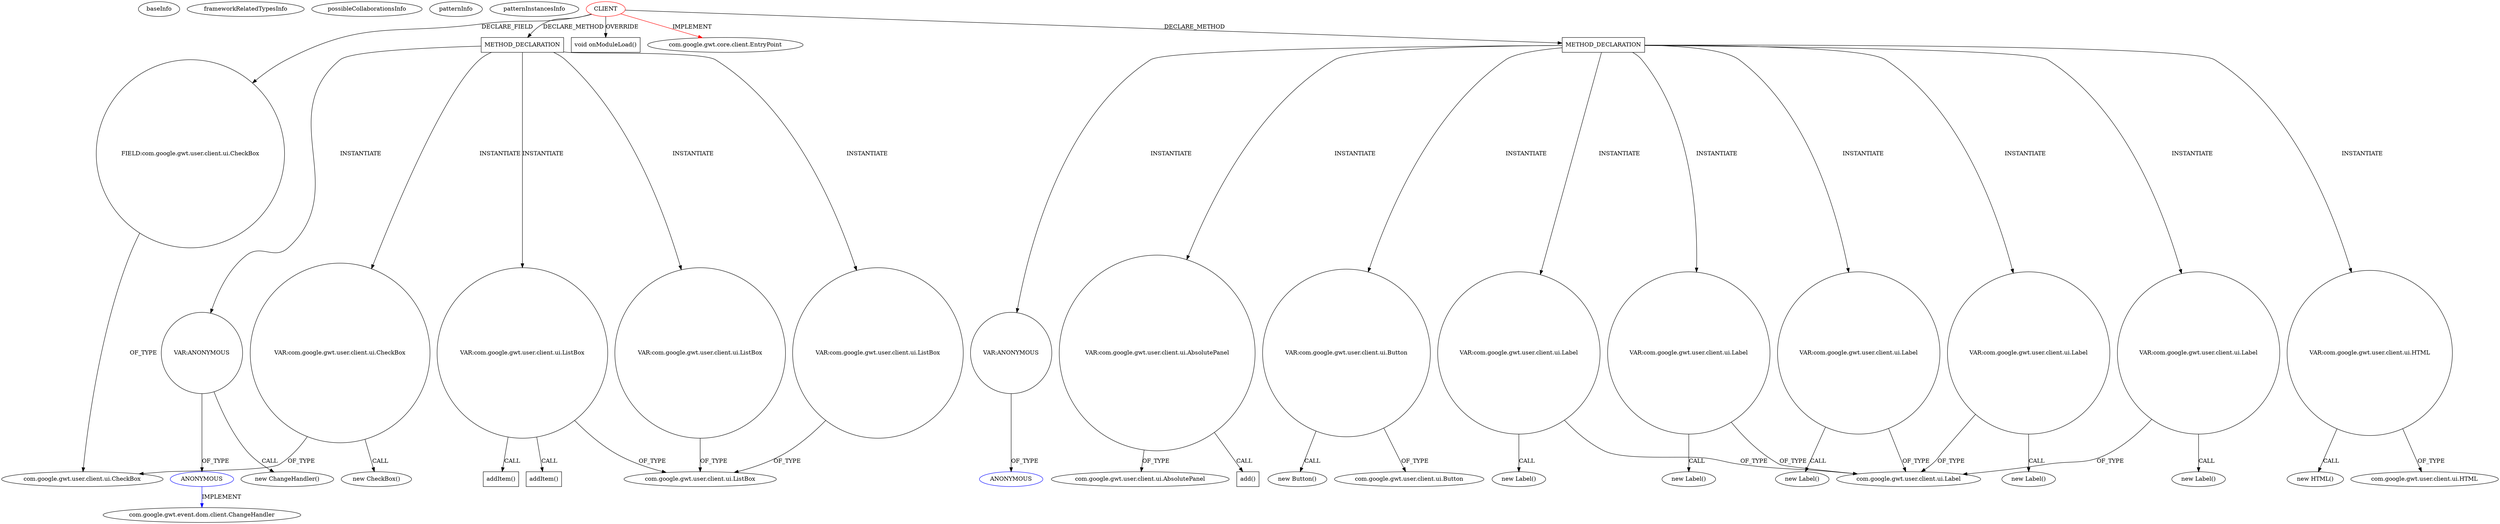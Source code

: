 digraph {
baseInfo[graphId=1029,category="pattern",isAnonymous=false,possibleRelation=true]
frameworkRelatedTypesInfo[0="com.google.gwt.core.client.EntryPoint"]
possibleCollaborationsInfo[0="1029~INSTANTIATION-CLIENT_METHOD_DECLARATION-~com.google.gwt.core.client.EntryPoint ~com.google.gwt.event.dom.client.ChangeHandler ~false~true"]
patternInfo[frequency=2.0,patternRootClient=0]
patternInstancesInfo[0="spydon-esiade~/spydon-esiade/esiade-master/src/net/esiade/client/Esiade.java~Esiade~4504",1="DeannaSurma-Census~/DeannaSurma-Census/Census-master/src/com/cs4302/census/client/Census.java~Census~109"]
353[label="new ChangeHandler()",vertexType="CONSTRUCTOR_CALL",isFrameworkType=false]
354[label="VAR:ANONYMOUS",vertexType="VARIABLE_EXPRESION",isFrameworkType=false,shape=circle]
355[label="ANONYMOUS",vertexType="REFERENCE_ANONYMOUS_DECLARATION",isFrameworkType=false,color=blue]
356[label="com.google.gwt.event.dom.client.ChangeHandler",vertexType="FRAMEWORK_INTERFACE_TYPE",isFrameworkType=false]
178[label="METHOD_DECLARATION",vertexType="CLIENT_METHOD_DECLARATION",isFrameworkType=false,shape=box]
0[label="CLIENT",vertexType="ROOT_CLIENT_CLASS_DECLARATION",isFrameworkType=false,color=red]
4[label="FIELD:com.google.gwt.user.client.ui.CheckBox",vertexType="FIELD_DECLARATION",isFrameworkType=false,shape=circle]
64[label="void onModuleLoad()",vertexType="OVERRIDING_METHOD_DECLARATION",isFrameworkType=false,shape=box]
3[label="com.google.gwt.user.client.ui.CheckBox",vertexType="FRAMEWORK_CLASS_TYPE",isFrameworkType=false]
1[label="com.google.gwt.core.client.EntryPoint",vertexType="FRAMEWORK_INTERFACE_TYPE",isFrameworkType=false]
442[label="VAR:com.google.gwt.user.client.ui.CheckBox",vertexType="VARIABLE_EXPRESION",isFrameworkType=false,shape=circle]
441[label="new CheckBox()",vertexType="CONSTRUCTOR_CALL",isFrameworkType=false]
444[label="METHOD_DECLARATION",vertexType="CLIENT_METHOD_DECLARATION",isFrameworkType=false,shape=box]
608[label="VAR:com.google.gwt.user.client.ui.Label",vertexType="VARIABLE_EXPRESION",isFrameworkType=false,shape=circle]
453[label="com.google.gwt.user.client.ui.Label",vertexType="FRAMEWORK_CLASS_TYPE",isFrameworkType=false]
452[label="VAR:com.google.gwt.user.client.ui.Label",vertexType="VARIABLE_EXPRESION",isFrameworkType=false,shape=circle]
699[label="VAR:com.google.gwt.user.client.ui.Label",vertexType="VARIABLE_EXPRESION",isFrameworkType=false,shape=circle]
647[label="VAR:com.google.gwt.user.client.ui.Label",vertexType="VARIABLE_EXPRESION",isFrameworkType=false,shape=circle]
813[label="VAR:com.google.gwt.user.client.ui.Label",vertexType="VARIABLE_EXPRESION",isFrameworkType=false,shape=circle]
836[label="VAR:com.google.gwt.user.client.ui.HTML",vertexType="VARIABLE_EXPRESION",isFrameworkType=false,shape=circle]
835[label="new HTML()",vertexType="CONSTRUCTOR_CALL",isFrameworkType=false]
812[label="new Label()",vertexType="CONSTRUCTOR_CALL",isFrameworkType=false]
698[label="new Label()",vertexType="CONSTRUCTOR_CALL",isFrameworkType=false]
827[label="VAR:ANONYMOUS",vertexType="VARIABLE_EXPRESION",isFrameworkType=false,shape=circle]
828[label="ANONYMOUS",vertexType="REFERENCE_ANONYMOUS_DECLARATION",isFrameworkType=false,color=blue]
607[label="new Label()",vertexType="CONSTRUCTOR_CALL",isFrameworkType=false]
451[label="new Label()",vertexType="CONSTRUCTOR_CALL",isFrameworkType=false]
646[label="new Label()",vertexType="CONSTRUCTOR_CALL",isFrameworkType=false]
838[label="VAR:com.google.gwt.user.client.ui.AbsolutePanel",vertexType="VARIABLE_EXPRESION",isFrameworkType=false,shape=circle]
447[label="com.google.gwt.user.client.ui.AbsolutePanel",vertexType="FRAMEWORK_CLASS_TYPE",isFrameworkType=false]
839[label="add()",vertexType="INSIDE_CALL",isFrameworkType=false,shape=box]
821[label="VAR:com.google.gwt.user.client.ui.Button",vertexType="VARIABLE_EXPRESION",isFrameworkType=false,shape=circle]
820[label="new Button()",vertexType="CONSTRUCTOR_CALL",isFrameworkType=false]
837[label="com.google.gwt.user.client.ui.HTML",vertexType="FRAMEWORK_CLASS_TYPE",isFrameworkType=false]
15[label="com.google.gwt.user.client.ui.Button",vertexType="FRAMEWORK_CLASS_TYPE",isFrameworkType=false]
409[label="VAR:com.google.gwt.user.client.ui.ListBox",vertexType="VARIABLE_EXPRESION",isFrameworkType=false,shape=circle]
413[label="addItem()",vertexType="INSIDE_CALL",isFrameworkType=false,shape=box]
7[label="com.google.gwt.user.client.ui.ListBox",vertexType="FRAMEWORK_CLASS_TYPE",isFrameworkType=false]
427[label="VAR:com.google.gwt.user.client.ui.ListBox",vertexType="VARIABLE_EXPRESION",isFrameworkType=false,shape=circle]
410[label="addItem()",vertexType="INSIDE_CALL",isFrameworkType=false,shape=box]
417[label="VAR:com.google.gwt.user.client.ui.ListBox",vertexType="VARIABLE_EXPRESION",isFrameworkType=false,shape=circle]
444->813[label="INSTANTIATE"]
838->447[label="OF_TYPE"]
444->836[label="INSTANTIATE"]
452->451[label="CALL"]
452->453[label="OF_TYPE"]
442->3[label="OF_TYPE"]
608->453[label="OF_TYPE"]
409->413[label="CALL"]
178->442[label="INSTANTIATE"]
444->699[label="INSTANTIATE"]
0->1[label="IMPLEMENT",color=red]
354->355[label="OF_TYPE"]
355->356[label="IMPLEMENT",color=blue]
647->453[label="OF_TYPE"]
699->453[label="OF_TYPE"]
0->178[label="DECLARE_METHOD"]
0->64[label="OVERRIDE"]
444->608[label="INSTANTIATE"]
444->827[label="INSTANTIATE"]
608->607[label="CALL"]
178->409[label="INSTANTIATE"]
813->812[label="CALL"]
0->444[label="DECLARE_METHOD"]
827->828[label="OF_TYPE"]
821->15[label="OF_TYPE"]
178->354[label="INSTANTIATE"]
444->452[label="INSTANTIATE"]
836->837[label="OF_TYPE"]
838->839[label="CALL"]
813->453[label="OF_TYPE"]
178->417[label="INSTANTIATE"]
444->647[label="INSTANTIATE"]
444->821[label="INSTANTIATE"]
4->3[label="OF_TYPE"]
647->646[label="CALL"]
821->820[label="CALL"]
0->4[label="DECLARE_FIELD"]
409->410[label="CALL"]
836->835[label="CALL"]
409->7[label="OF_TYPE"]
699->698[label="CALL"]
178->427[label="INSTANTIATE"]
444->838[label="INSTANTIATE"]
417->7[label="OF_TYPE"]
442->441[label="CALL"]
354->353[label="CALL"]
427->7[label="OF_TYPE"]
}
